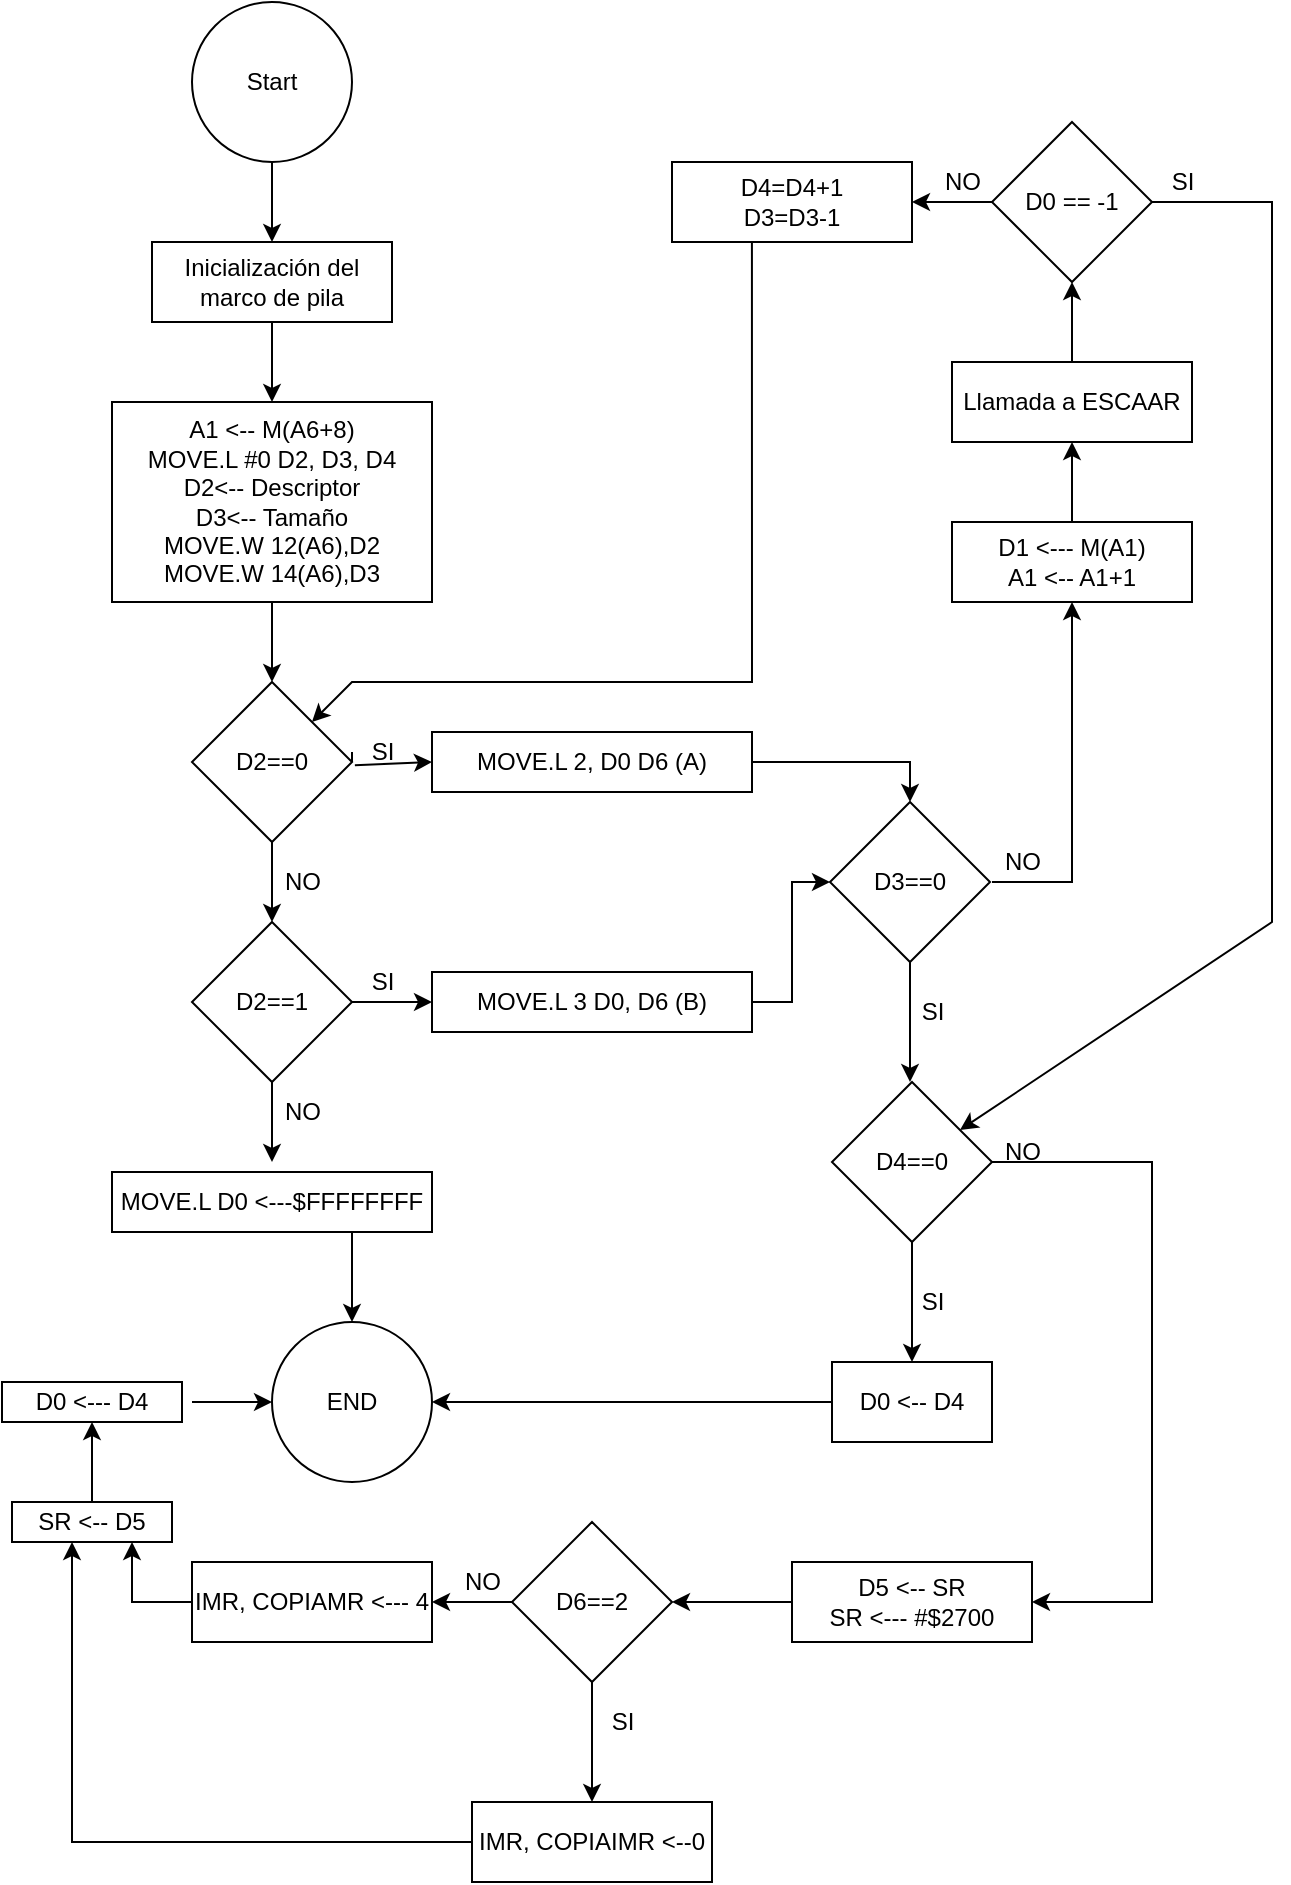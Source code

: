 <mxfile version="18.2.1" type="device"><diagram id="C5RBs43oDa-KdzZeNtuy" name="Page-1"><mxGraphModel dx="604" dy="723" grid="1" gridSize="10" guides="1" tooltips="1" connect="1" arrows="1" fold="1" page="1" pageScale="1" pageWidth="827" pageHeight="1169" math="0" shadow="0"><root><mxCell id="WIyWlLk6GJQsqaUBKTNV-0"/><mxCell id="WIyWlLk6GJQsqaUBKTNV-1" parent="WIyWlLk6GJQsqaUBKTNV-0"/><mxCell id="On0OOGw3TcgKwq4GDm_M-2" value="" style="edgeStyle=orthogonalEdgeStyle;rounded=0;orthogonalLoop=1;jettySize=auto;html=1;entryX=0.5;entryY=0;entryDx=0;entryDy=0;" edge="1" parent="WIyWlLk6GJQsqaUBKTNV-1" source="On0OOGw3TcgKwq4GDm_M-0" target="On0OOGw3TcgKwq4GDm_M-3"><mxGeometry relative="1" as="geometry"><mxPoint x="410" y="160.0" as="targetPoint"/></mxGeometry></mxCell><mxCell id="On0OOGw3TcgKwq4GDm_M-0" value="Start" style="ellipse;whiteSpace=wrap;html=1;aspect=fixed;" vertex="1" parent="WIyWlLk6GJQsqaUBKTNV-1"><mxGeometry x="120" y="20" width="80" height="80" as="geometry"/></mxCell><mxCell id="On0OOGw3TcgKwq4GDm_M-3" value="&lt;span style=&quot;&quot;&gt;Inicialización del marco de pila&lt;/span&gt;" style="rounded=0;whiteSpace=wrap;html=1;" vertex="1" parent="WIyWlLk6GJQsqaUBKTNV-1"><mxGeometry x="100" y="140" width="120" height="40" as="geometry"/></mxCell><mxCell id="On0OOGw3TcgKwq4GDm_M-4" value="A1 &amp;lt;-- M(A6+8)&lt;br&gt;MOVE.L #0 D2, D3, D4&lt;br&gt;D2&amp;lt;-- Descriptor&lt;br&gt;D3&amp;lt;-- Tamaño&lt;br&gt;MOVE.W&lt;span style=&quot;&quot;&gt;&#9;&lt;/span&gt;12(A6),D2&lt;br&gt;MOVE.W&lt;span style=&quot;&quot;&gt;&#9;&lt;/span&gt;14(A6),D3" style="rounded=0;whiteSpace=wrap;html=1;" vertex="1" parent="WIyWlLk6GJQsqaUBKTNV-1"><mxGeometry x="80" y="220" width="160" height="100" as="geometry"/></mxCell><mxCell id="On0OOGw3TcgKwq4GDm_M-5" value="" style="endArrow=classic;html=1;rounded=0;exitX=0.5;exitY=1;exitDx=0;exitDy=0;entryX=0.5;entryY=0;entryDx=0;entryDy=0;" edge="1" parent="WIyWlLk6GJQsqaUBKTNV-1" source="On0OOGw3TcgKwq4GDm_M-3" target="On0OOGw3TcgKwq4GDm_M-4"><mxGeometry width="50" height="50" relative="1" as="geometry"><mxPoint x="200" y="250" as="sourcePoint"/><mxPoint x="250" y="200" as="targetPoint"/></mxGeometry></mxCell><mxCell id="On0OOGw3TcgKwq4GDm_M-6" value="D2==0" style="rhombus;whiteSpace=wrap;html=1;" vertex="1" parent="WIyWlLk6GJQsqaUBKTNV-1"><mxGeometry x="120" y="360" width="80" height="80" as="geometry"/></mxCell><mxCell id="On0OOGw3TcgKwq4GDm_M-7" value="D2==1" style="rhombus;whiteSpace=wrap;html=1;" vertex="1" parent="WIyWlLk6GJQsqaUBKTNV-1"><mxGeometry x="120" y="480" width="80" height="80" as="geometry"/></mxCell><mxCell id="On0OOGw3TcgKwq4GDm_M-8" value="" style="endArrow=classic;html=1;rounded=0;exitX=0.5;exitY=1;exitDx=0;exitDy=0;entryX=0.5;entryY=0;entryDx=0;entryDy=0;" edge="1" parent="WIyWlLk6GJQsqaUBKTNV-1" source="On0OOGw3TcgKwq4GDm_M-4" target="On0OOGw3TcgKwq4GDm_M-6"><mxGeometry width="50" height="50" relative="1" as="geometry"><mxPoint x="420" y="210.0" as="sourcePoint"/><mxPoint x="420" y="250" as="targetPoint"/></mxGeometry></mxCell><mxCell id="On0OOGw3TcgKwq4GDm_M-9" value="" style="endArrow=classic;html=1;rounded=0;exitX=0.5;exitY=1;exitDx=0;exitDy=0;" edge="1" parent="WIyWlLk6GJQsqaUBKTNV-1" source="On0OOGw3TcgKwq4GDm_M-6" target="On0OOGw3TcgKwq4GDm_M-7"><mxGeometry width="50" height="50" relative="1" as="geometry"><mxPoint x="430" y="220.0" as="sourcePoint"/><mxPoint x="430" y="260" as="targetPoint"/></mxGeometry></mxCell><mxCell id="On0OOGw3TcgKwq4GDm_M-10" value="NO" style="text;html=1;align=center;verticalAlign=middle;resizable=0;points=[];autosize=1;strokeColor=none;fillColor=none;" vertex="1" parent="WIyWlLk6GJQsqaUBKTNV-1"><mxGeometry x="160" y="450" width="30" height="20" as="geometry"/></mxCell><mxCell id="On0OOGw3TcgKwq4GDm_M-11" value="MOVE.L D0 &amp;lt;---$FFFFFFFF" style="rounded=0;whiteSpace=wrap;html=1;" vertex="1" parent="WIyWlLk6GJQsqaUBKTNV-1"><mxGeometry x="80" y="605" width="160" height="30" as="geometry"/></mxCell><mxCell id="On0OOGw3TcgKwq4GDm_M-12" value="END" style="ellipse;whiteSpace=wrap;html=1;aspect=fixed;" vertex="1" parent="WIyWlLk6GJQsqaUBKTNV-1"><mxGeometry x="160" y="680" width="80" height="80" as="geometry"/></mxCell><mxCell id="On0OOGw3TcgKwq4GDm_M-16" value="MOVE.L 2, D0 D6 (A)" style="rounded=0;whiteSpace=wrap;html=1;" vertex="1" parent="WIyWlLk6GJQsqaUBKTNV-1"><mxGeometry x="240" y="385" width="160" height="30" as="geometry"/></mxCell><mxCell id="On0OOGw3TcgKwq4GDm_M-17" value="MOVE.L 3 D0, D6 (B)" style="rounded=0;whiteSpace=wrap;html=1;" vertex="1" parent="WIyWlLk6GJQsqaUBKTNV-1"><mxGeometry x="240" y="505" width="160" height="30" as="geometry"/></mxCell><mxCell id="On0OOGw3TcgKwq4GDm_M-19" value="" style="endArrow=classic;html=1;rounded=0;exitX=1;exitY=0.5;exitDx=0;exitDy=0;entryX=0.5;entryY=0;entryDx=0;entryDy=0;" edge="1" parent="WIyWlLk6GJQsqaUBKTNV-1" source="On0OOGw3TcgKwq4GDm_M-16" target="On0OOGw3TcgKwq4GDm_M-47"><mxGeometry width="50" height="50" relative="1" as="geometry"><mxPoint x="400" y="480" as="sourcePoint"/><mxPoint x="478" y="400" as="targetPoint"/><Array as="points"><mxPoint x="479" y="400"/></Array></mxGeometry></mxCell><mxCell id="On0OOGw3TcgKwq4GDm_M-21" value="" style="endArrow=classic;html=1;rounded=0;exitX=1;exitY=0.5;exitDx=0;exitDy=0;entryX=0;entryY=0.5;entryDx=0;entryDy=0;" edge="1" parent="WIyWlLk6GJQsqaUBKTNV-1" source="On0OOGw3TcgKwq4GDm_M-17" target="On0OOGw3TcgKwq4GDm_M-47"><mxGeometry width="50" height="50" relative="1" as="geometry"><mxPoint x="400" y="480" as="sourcePoint"/><mxPoint x="420" y="460" as="targetPoint"/><Array as="points"><mxPoint x="420" y="520"/><mxPoint x="420" y="460"/></Array></mxGeometry></mxCell><mxCell id="On0OOGw3TcgKwq4GDm_M-24" value="" style="endArrow=classic;html=1;rounded=0;exitX=0.048;exitY=0.829;exitDx=0;exitDy=0;entryX=0;entryY=0.5;entryDx=0;entryDy=0;startArrow=none;exitPerimeter=0;" edge="1" parent="WIyWlLk6GJQsqaUBKTNV-1" source="On0OOGw3TcgKwq4GDm_M-26" target="On0OOGw3TcgKwq4GDm_M-16"><mxGeometry width="50" height="50" relative="1" as="geometry"><mxPoint x="400" y="580" as="sourcePoint"/><mxPoint x="450" y="530" as="targetPoint"/></mxGeometry></mxCell><mxCell id="On0OOGw3TcgKwq4GDm_M-25" value="" style="endArrow=classic;html=1;rounded=0;exitX=1;exitY=0.5;exitDx=0;exitDy=0;entryX=0;entryY=0.5;entryDx=0;entryDy=0;" edge="1" parent="WIyWlLk6GJQsqaUBKTNV-1" source="On0OOGw3TcgKwq4GDm_M-7" target="On0OOGw3TcgKwq4GDm_M-17"><mxGeometry width="50" height="50" relative="1" as="geometry"><mxPoint x="400" y="580" as="sourcePoint"/><mxPoint x="450" y="530" as="targetPoint"/></mxGeometry></mxCell><mxCell id="On0OOGw3TcgKwq4GDm_M-27" value="SI" style="text;html=1;align=center;verticalAlign=middle;resizable=0;points=[];autosize=1;strokeColor=none;fillColor=none;" vertex="1" parent="WIyWlLk6GJQsqaUBKTNV-1"><mxGeometry x="200" y="500" width="30" height="20" as="geometry"/></mxCell><mxCell id="On0OOGw3TcgKwq4GDm_M-28" value="NO" style="text;html=1;align=center;verticalAlign=middle;resizable=0;points=[];autosize=1;strokeColor=none;fillColor=none;" vertex="1" parent="WIyWlLk6GJQsqaUBKTNV-1"><mxGeometry x="160" y="565" width="30" height="20" as="geometry"/></mxCell><mxCell id="On0OOGw3TcgKwq4GDm_M-39" value="D5 &amp;lt;-- SR&lt;br&gt;SR &amp;lt;--- #$2700" style="rounded=0;whiteSpace=wrap;html=1;" vertex="1" parent="WIyWlLk6GJQsqaUBKTNV-1"><mxGeometry x="420" y="800" width="120" height="40" as="geometry"/></mxCell><mxCell id="On0OOGw3TcgKwq4GDm_M-26" value="SI" style="text;html=1;align=center;verticalAlign=middle;resizable=0;points=[];autosize=1;strokeColor=none;fillColor=none;" vertex="1" parent="WIyWlLk6GJQsqaUBKTNV-1"><mxGeometry x="200" y="385" width="30" height="20" as="geometry"/></mxCell><mxCell id="On0OOGw3TcgKwq4GDm_M-44" value="" style="endArrow=none;html=1;rounded=0;exitX=1;exitY=0.5;exitDx=0;exitDy=0;entryX=0;entryY=0.5;entryDx=0;entryDy=0;" edge="1" parent="WIyWlLk6GJQsqaUBKTNV-1" source="On0OOGw3TcgKwq4GDm_M-6" target="On0OOGw3TcgKwq4GDm_M-26"><mxGeometry width="50" height="50" relative="1" as="geometry"><mxPoint x="200" y="400" as="sourcePoint"/><mxPoint x="490" y="400" as="targetPoint"/></mxGeometry></mxCell><mxCell id="On0OOGw3TcgKwq4GDm_M-45" value="" style="endArrow=classic;html=1;rounded=0;exitX=0.5;exitY=1;exitDx=0;exitDy=0;" edge="1" parent="WIyWlLk6GJQsqaUBKTNV-1" source="On0OOGw3TcgKwq4GDm_M-7"><mxGeometry width="50" height="50" relative="1" as="geometry"><mxPoint x="90" y="640" as="sourcePoint"/><mxPoint x="160" y="600" as="targetPoint"/></mxGeometry></mxCell><mxCell id="On0OOGw3TcgKwq4GDm_M-46" value="" style="endArrow=classic;html=1;rounded=0;exitX=0.75;exitY=1;exitDx=0;exitDy=0;entryX=0.5;entryY=0;entryDx=0;entryDy=0;" edge="1" parent="WIyWlLk6GJQsqaUBKTNV-1" source="On0OOGw3TcgKwq4GDm_M-11" target="On0OOGw3TcgKwq4GDm_M-12"><mxGeometry width="50" height="50" relative="1" as="geometry"><mxPoint x="430" y="560" as="sourcePoint"/><mxPoint x="480" y="510" as="targetPoint"/></mxGeometry></mxCell><mxCell id="On0OOGw3TcgKwq4GDm_M-47" value="D3==0" style="rhombus;whiteSpace=wrap;html=1;gradientColor=none;" vertex="1" parent="WIyWlLk6GJQsqaUBKTNV-1"><mxGeometry x="439" y="420" width="80" height="80" as="geometry"/></mxCell><mxCell id="On0OOGw3TcgKwq4GDm_M-48" value="" style="endArrow=classic;html=1;rounded=0;" edge="1" parent="WIyWlLk6GJQsqaUBKTNV-1"><mxGeometry width="50" height="50" relative="1" as="geometry"><mxPoint x="520" y="460" as="sourcePoint"/><mxPoint x="560" y="320" as="targetPoint"/><Array as="points"><mxPoint x="560" y="460"/></Array></mxGeometry></mxCell><mxCell id="On0OOGw3TcgKwq4GDm_M-49" value="D1 &amp;lt;--- M(A1)&lt;br&gt;A1 &amp;lt;-- A1+1" style="rounded=0;whiteSpace=wrap;html=1;gradientColor=none;" vertex="1" parent="WIyWlLk6GJQsqaUBKTNV-1"><mxGeometry x="500" y="280" width="120" height="40" as="geometry"/></mxCell><mxCell id="On0OOGw3TcgKwq4GDm_M-50" value="Llamada a ESCAAR" style="rounded=0;whiteSpace=wrap;html=1;gradientColor=none;" vertex="1" parent="WIyWlLk6GJQsqaUBKTNV-1"><mxGeometry x="500" y="200" width="120" height="40" as="geometry"/></mxCell><mxCell id="On0OOGw3TcgKwq4GDm_M-51" value="" style="endArrow=classic;html=1;rounded=0;entryX=0.5;entryY=1;entryDx=0;entryDy=0;exitX=0.5;exitY=0;exitDx=0;exitDy=0;" edge="1" parent="WIyWlLk6GJQsqaUBKTNV-1" source="On0OOGw3TcgKwq4GDm_M-49" target="On0OOGw3TcgKwq4GDm_M-50"><mxGeometry width="50" height="50" relative="1" as="geometry"><mxPoint x="540" y="280" as="sourcePoint"/><mxPoint x="590" y="230" as="targetPoint"/></mxGeometry></mxCell><mxCell id="On0OOGw3TcgKwq4GDm_M-52" value="D0 == -1" style="rhombus;whiteSpace=wrap;html=1;gradientColor=none;" vertex="1" parent="WIyWlLk6GJQsqaUBKTNV-1"><mxGeometry x="520" y="80" width="80" height="80" as="geometry"/></mxCell><mxCell id="On0OOGw3TcgKwq4GDm_M-53" value="D4=D4+1&lt;br&gt;D3=D3-1" style="rounded=0;whiteSpace=wrap;html=1;gradientColor=none;" vertex="1" parent="WIyWlLk6GJQsqaUBKTNV-1"><mxGeometry x="360" y="100" width="120" height="40" as="geometry"/></mxCell><mxCell id="On0OOGw3TcgKwq4GDm_M-54" value="" style="endArrow=classic;html=1;rounded=0;exitX=0.333;exitY=1.004;exitDx=0;exitDy=0;exitPerimeter=0;entryX=1;entryY=0;entryDx=0;entryDy=0;" edge="1" parent="WIyWlLk6GJQsqaUBKTNV-1" source="On0OOGw3TcgKwq4GDm_M-53" target="On0OOGw3TcgKwq4GDm_M-6"><mxGeometry width="50" height="50" relative="1" as="geometry"><mxPoint x="430" y="250" as="sourcePoint"/><mxPoint x="410" y="360" as="targetPoint"/><Array as="points"><mxPoint x="400" y="360"/><mxPoint x="200" y="360"/></Array></mxGeometry></mxCell><mxCell id="On0OOGw3TcgKwq4GDm_M-55" value="" style="endArrow=classic;html=1;rounded=0;exitX=0.5;exitY=0;exitDx=0;exitDy=0;" edge="1" parent="WIyWlLk6GJQsqaUBKTNV-1" source="On0OOGw3TcgKwq4GDm_M-50" target="On0OOGw3TcgKwq4GDm_M-52"><mxGeometry width="50" height="50" relative="1" as="geometry"><mxPoint x="430" y="250" as="sourcePoint"/><mxPoint x="480" y="200" as="targetPoint"/></mxGeometry></mxCell><mxCell id="On0OOGw3TcgKwq4GDm_M-56" value="" style="endArrow=classic;html=1;rounded=0;exitX=0;exitY=0.5;exitDx=0;exitDy=0;entryX=1;entryY=0.5;entryDx=0;entryDy=0;" edge="1" parent="WIyWlLk6GJQsqaUBKTNV-1" source="On0OOGw3TcgKwq4GDm_M-52" target="On0OOGw3TcgKwq4GDm_M-53"><mxGeometry width="50" height="50" relative="1" as="geometry"><mxPoint x="430" y="250" as="sourcePoint"/><mxPoint x="480" y="200" as="targetPoint"/></mxGeometry></mxCell><mxCell id="On0OOGw3TcgKwq4GDm_M-59" value="NO" style="text;html=1;align=center;verticalAlign=middle;resizable=0;points=[];autosize=1;strokeColor=none;fillColor=none;" vertex="1" parent="WIyWlLk6GJQsqaUBKTNV-1"><mxGeometry x="520" y="440" width="30" height="20" as="geometry"/></mxCell><mxCell id="On0OOGw3TcgKwq4GDm_M-63" value="NO" style="text;html=1;align=center;verticalAlign=middle;resizable=0;points=[];autosize=1;strokeColor=none;fillColor=none;" vertex="1" parent="WIyWlLk6GJQsqaUBKTNV-1"><mxGeometry x="490" y="100" width="30" height="20" as="geometry"/></mxCell><mxCell id="On0OOGw3TcgKwq4GDm_M-64" value="" style="endArrow=classic;html=1;rounded=0;exitX=1;exitY=0.5;exitDx=0;exitDy=0;" edge="1" parent="WIyWlLk6GJQsqaUBKTNV-1" source="On0OOGw3TcgKwq4GDm_M-52" target="On0OOGw3TcgKwq4GDm_M-69"><mxGeometry width="50" height="50" relative="1" as="geometry"><mxPoint x="430" y="250" as="sourcePoint"/><mxPoint x="680" y="500" as="targetPoint"/><Array as="points"><mxPoint x="660" y="120"/><mxPoint x="660" y="480"/></Array></mxGeometry></mxCell><mxCell id="On0OOGw3TcgKwq4GDm_M-65" value="SI" style="text;html=1;align=center;verticalAlign=middle;resizable=0;points=[];autosize=1;strokeColor=none;fillColor=none;" vertex="1" parent="WIyWlLk6GJQsqaUBKTNV-1"><mxGeometry x="600" y="100" width="30" height="20" as="geometry"/></mxCell><mxCell id="On0OOGw3TcgKwq4GDm_M-67" value="" style="endArrow=classic;html=1;rounded=0;exitX=0.5;exitY=1;exitDx=0;exitDy=0;" edge="1" parent="WIyWlLk6GJQsqaUBKTNV-1" source="On0OOGw3TcgKwq4GDm_M-47"><mxGeometry width="50" height="50" relative="1" as="geometry"><mxPoint x="510" y="580" as="sourcePoint"/><mxPoint x="479" y="560" as="targetPoint"/></mxGeometry></mxCell><mxCell id="On0OOGw3TcgKwq4GDm_M-69" value="D4==0" style="rhombus;whiteSpace=wrap;html=1;gradientColor=none;" vertex="1" parent="WIyWlLk6GJQsqaUBKTNV-1"><mxGeometry x="440" y="560" width="80" height="80" as="geometry"/></mxCell><mxCell id="On0OOGw3TcgKwq4GDm_M-70" value="" style="endArrow=classic;html=1;rounded=0;exitX=0.5;exitY=1;exitDx=0;exitDy=0;entryX=0.5;entryY=0;entryDx=0;entryDy=0;" edge="1" parent="WIyWlLk6GJQsqaUBKTNV-1" source="On0OOGw3TcgKwq4GDm_M-69" target="On0OOGw3TcgKwq4GDm_M-71"><mxGeometry width="50" height="50" relative="1" as="geometry"><mxPoint x="420" y="700" as="sourcePoint"/><mxPoint x="480" y="680" as="targetPoint"/></mxGeometry></mxCell><mxCell id="On0OOGw3TcgKwq4GDm_M-71" value="D0 &amp;lt;-- D4" style="rounded=0;whiteSpace=wrap;html=1;gradientColor=none;" vertex="1" parent="WIyWlLk6GJQsqaUBKTNV-1"><mxGeometry x="440" y="700" width="80" height="40" as="geometry"/></mxCell><mxCell id="On0OOGw3TcgKwq4GDm_M-72" value="" style="endArrow=classic;html=1;rounded=0;entryX=1;entryY=0.5;entryDx=0;entryDy=0;exitX=0;exitY=0.5;exitDx=0;exitDy=0;" edge="1" parent="WIyWlLk6GJQsqaUBKTNV-1" source="On0OOGw3TcgKwq4GDm_M-71" target="On0OOGw3TcgKwq4GDm_M-12"><mxGeometry width="50" height="50" relative="1" as="geometry"><mxPoint x="430" y="540" as="sourcePoint"/><mxPoint x="480" y="490" as="targetPoint"/></mxGeometry></mxCell><mxCell id="On0OOGw3TcgKwq4GDm_M-73" value="SI" style="text;html=1;align=center;verticalAlign=middle;resizable=0;points=[];autosize=1;strokeColor=none;fillColor=none;" vertex="1" parent="WIyWlLk6GJQsqaUBKTNV-1"><mxGeometry x="475" y="660" width="30" height="20" as="geometry"/></mxCell><mxCell id="On0OOGw3TcgKwq4GDm_M-76" value="D6==2" style="rhombus;whiteSpace=wrap;html=1;gradientColor=none;" vertex="1" parent="WIyWlLk6GJQsqaUBKTNV-1"><mxGeometry x="280" y="780" width="80" height="80" as="geometry"/></mxCell><mxCell id="On0OOGw3TcgKwq4GDm_M-77" value="" style="endArrow=classic;html=1;rounded=0;entryX=1;entryY=0.5;entryDx=0;entryDy=0;exitX=0;exitY=0.5;exitDx=0;exitDy=0;" edge="1" parent="WIyWlLk6GJQsqaUBKTNV-1" source="On0OOGw3TcgKwq4GDm_M-39" target="On0OOGw3TcgKwq4GDm_M-76"><mxGeometry width="50" height="50" relative="1" as="geometry"><mxPoint x="430" y="670" as="sourcePoint"/><mxPoint x="480" y="620" as="targetPoint"/></mxGeometry></mxCell><mxCell id="On0OOGw3TcgKwq4GDm_M-78" value="" style="endArrow=classic;html=1;rounded=0;exitX=0.5;exitY=1;exitDx=0;exitDy=0;" edge="1" parent="WIyWlLk6GJQsqaUBKTNV-1" source="On0OOGw3TcgKwq4GDm_M-76"><mxGeometry width="50" height="50" relative="1" as="geometry"><mxPoint x="280" y="970" as="sourcePoint"/><mxPoint x="320" y="920" as="targetPoint"/></mxGeometry></mxCell><mxCell id="On0OOGw3TcgKwq4GDm_M-79" value="SI" style="text;html=1;align=center;verticalAlign=middle;resizable=0;points=[];autosize=1;strokeColor=none;fillColor=none;" vertex="1" parent="WIyWlLk6GJQsqaUBKTNV-1"><mxGeometry x="320" y="870" width="30" height="20" as="geometry"/></mxCell><mxCell id="On0OOGw3TcgKwq4GDm_M-80" value="IMR, COPIAIMR &amp;lt;--0" style="rounded=0;whiteSpace=wrap;html=1;gradientColor=none;" vertex="1" parent="WIyWlLk6GJQsqaUBKTNV-1"><mxGeometry x="260" y="920" width="120" height="40" as="geometry"/></mxCell><mxCell id="On0OOGw3TcgKwq4GDm_M-81" value="" style="endArrow=classic;html=1;rounded=0;exitX=0;exitY=0.5;exitDx=0;exitDy=0;entryX=1;entryY=0.5;entryDx=0;entryDy=0;" edge="1" parent="WIyWlLk6GJQsqaUBKTNV-1" source="On0OOGw3TcgKwq4GDm_M-76" target="On0OOGw3TcgKwq4GDm_M-82"><mxGeometry width="50" height="50" relative="1" as="geometry"><mxPoint x="300" y="1040" as="sourcePoint"/><mxPoint x="320" y="1000" as="targetPoint"/></mxGeometry></mxCell><mxCell id="On0OOGw3TcgKwq4GDm_M-82" value="IMR, COPIAMR &amp;lt;--- 4" style="rounded=0;whiteSpace=wrap;html=1;gradientColor=none;" vertex="1" parent="WIyWlLk6GJQsqaUBKTNV-1"><mxGeometry x="120" y="800" width="120" height="40" as="geometry"/></mxCell><mxCell id="On0OOGw3TcgKwq4GDm_M-84" value="NO" style="text;html=1;align=center;verticalAlign=middle;resizable=0;points=[];autosize=1;strokeColor=none;fillColor=none;" vertex="1" parent="WIyWlLk6GJQsqaUBKTNV-1"><mxGeometry x="250" y="800" width="30" height="20" as="geometry"/></mxCell><mxCell id="On0OOGw3TcgKwq4GDm_M-85" value="SR &amp;lt;-- D5" style="rounded=0;whiteSpace=wrap;html=1;gradientColor=none;" vertex="1" parent="WIyWlLk6GJQsqaUBKTNV-1"><mxGeometry x="30" y="770" width="80" height="20" as="geometry"/></mxCell><mxCell id="On0OOGw3TcgKwq4GDm_M-86" value="" style="endArrow=classic;html=1;rounded=0;exitX=0;exitY=0.5;exitDx=0;exitDy=0;" edge="1" parent="WIyWlLk6GJQsqaUBKTNV-1" source="On0OOGw3TcgKwq4GDm_M-80"><mxGeometry width="50" height="50" relative="1" as="geometry"><mxPoint x="110" y="980" as="sourcePoint"/><mxPoint x="60" y="790" as="targetPoint"/><Array as="points"><mxPoint x="60" y="940"/></Array></mxGeometry></mxCell><mxCell id="On0OOGw3TcgKwq4GDm_M-87" value="" style="endArrow=classic;html=1;rounded=0;exitX=0;exitY=0.5;exitDx=0;exitDy=0;" edge="1" parent="WIyWlLk6GJQsqaUBKTNV-1" source="On0OOGw3TcgKwq4GDm_M-82"><mxGeometry width="50" height="50" relative="1" as="geometry"><mxPoint x="100" y="870" as="sourcePoint"/><mxPoint x="90" y="790" as="targetPoint"/><Array as="points"><mxPoint x="90" y="820"/></Array></mxGeometry></mxCell><mxCell id="On0OOGw3TcgKwq4GDm_M-89" value="SI" style="text;html=1;align=center;verticalAlign=middle;resizable=0;points=[];autosize=1;strokeColor=none;fillColor=none;" vertex="1" parent="WIyWlLk6GJQsqaUBKTNV-1"><mxGeometry x="475" y="515" width="30" height="20" as="geometry"/></mxCell><mxCell id="On0OOGw3TcgKwq4GDm_M-90" value="" style="endArrow=classic;html=1;rounded=0;exitX=1;exitY=0.5;exitDx=0;exitDy=0;entryX=1;entryY=0.5;entryDx=0;entryDy=0;" edge="1" parent="WIyWlLk6GJQsqaUBKTNV-1" source="On0OOGw3TcgKwq4GDm_M-69" target="On0OOGw3TcgKwq4GDm_M-39"><mxGeometry width="50" height="50" relative="1" as="geometry"><mxPoint x="590" y="650" as="sourcePoint"/><mxPoint x="590" y="840" as="targetPoint"/><Array as="points"><mxPoint x="600" y="600"/><mxPoint x="600" y="820"/></Array></mxGeometry></mxCell><mxCell id="On0OOGw3TcgKwq4GDm_M-91" value="NO" style="text;html=1;align=center;verticalAlign=middle;resizable=0;points=[];autosize=1;strokeColor=none;fillColor=none;" vertex="1" parent="WIyWlLk6GJQsqaUBKTNV-1"><mxGeometry x="520" y="585" width="30" height="20" as="geometry"/></mxCell><mxCell id="On0OOGw3TcgKwq4GDm_M-94" value="" style="endArrow=classic;html=1;rounded=0;exitX=0.5;exitY=0;exitDx=0;exitDy=0;entryX=0.5;entryY=1;entryDx=0;entryDy=0;" edge="1" parent="WIyWlLk6GJQsqaUBKTNV-1" source="On0OOGw3TcgKwq4GDm_M-85" target="On0OOGw3TcgKwq4GDm_M-95"><mxGeometry width="50" height="50" relative="1" as="geometry"><mxPoint x="30" y="780" as="sourcePoint"/><mxPoint x="70" y="720" as="targetPoint"/></mxGeometry></mxCell><mxCell id="On0OOGw3TcgKwq4GDm_M-95" value="D0 &amp;lt;--- D4" style="rounded=0;whiteSpace=wrap;html=1;gradientColor=none;" vertex="1" parent="WIyWlLk6GJQsqaUBKTNV-1"><mxGeometry x="25" y="710" width="90" height="20" as="geometry"/></mxCell><mxCell id="On0OOGw3TcgKwq4GDm_M-96" value="" style="endArrow=classic;html=1;rounded=0;entryX=0;entryY=0.5;entryDx=0;entryDy=0;" edge="1" parent="WIyWlLk6GJQsqaUBKTNV-1" target="On0OOGw3TcgKwq4GDm_M-12"><mxGeometry width="50" height="50" relative="1" as="geometry"><mxPoint x="120" y="720" as="sourcePoint"/><mxPoint x="150" y="690" as="targetPoint"/></mxGeometry></mxCell></root></mxGraphModel></diagram></mxfile>